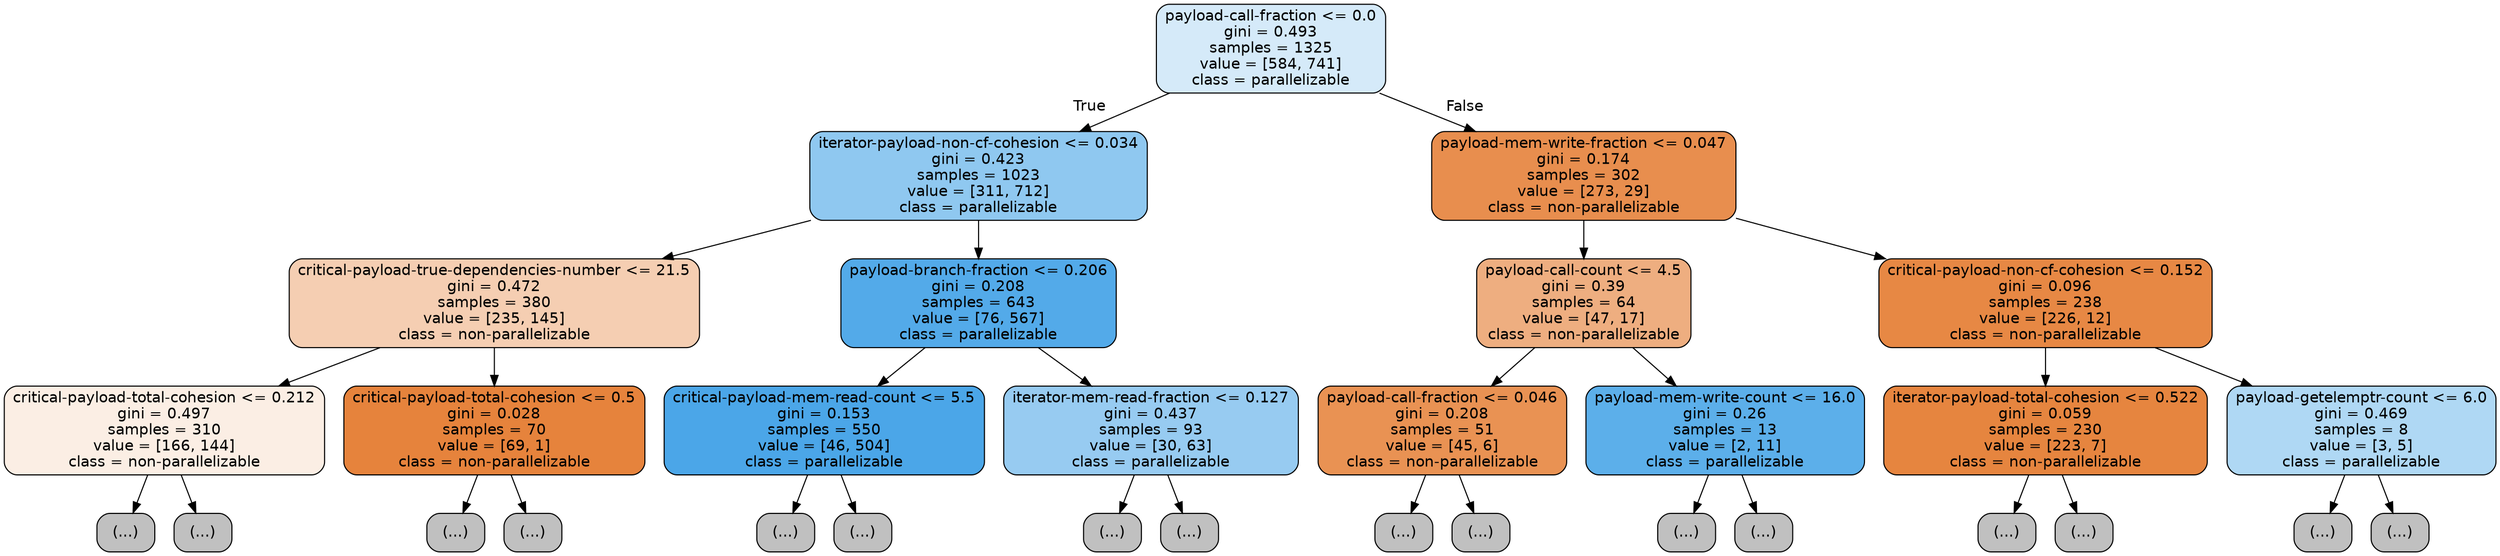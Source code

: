 digraph Tree {
node [shape=box, style="filled, rounded", color="black", fontname=helvetica] ;
edge [fontname=helvetica] ;
0 [label="payload-call-fraction <= 0.0\ngini = 0.493\nsamples = 1325\nvalue = [584, 741]\nclass = parallelizable", fillcolor="#399de536"] ;
1 [label="iterator-payload-non-cf-cohesion <= 0.034\ngini = 0.423\nsamples = 1023\nvalue = [311, 712]\nclass = parallelizable", fillcolor="#399de590"] ;
0 -> 1 [labeldistance=2.5, labelangle=45, headlabel="True"] ;
2 [label="critical-payload-true-dependencies-number <= 21.5\ngini = 0.472\nsamples = 380\nvalue = [235, 145]\nclass = non-parallelizable", fillcolor="#e5813962"] ;
1 -> 2 ;
3 [label="critical-payload-total-cohesion <= 0.212\ngini = 0.497\nsamples = 310\nvalue = [166, 144]\nclass = non-parallelizable", fillcolor="#e5813922"] ;
2 -> 3 ;
4 [label="(...)", fillcolor="#C0C0C0"] ;
3 -> 4 ;
41 [label="(...)", fillcolor="#C0C0C0"] ;
3 -> 41 ;
84 [label="critical-payload-total-cohesion <= 0.5\ngini = 0.028\nsamples = 70\nvalue = [69, 1]\nclass = non-parallelizable", fillcolor="#e58139fb"] ;
2 -> 84 ;
85 [label="(...)", fillcolor="#C0C0C0"] ;
84 -> 85 ;
86 [label="(...)", fillcolor="#C0C0C0"] ;
84 -> 86 ;
89 [label="payload-branch-fraction <= 0.206\ngini = 0.208\nsamples = 643\nvalue = [76, 567]\nclass = parallelizable", fillcolor="#399de5dd"] ;
1 -> 89 ;
90 [label="critical-payload-mem-read-count <= 5.5\ngini = 0.153\nsamples = 550\nvalue = [46, 504]\nclass = parallelizable", fillcolor="#399de5e8"] ;
89 -> 90 ;
91 [label="(...)", fillcolor="#C0C0C0"] ;
90 -> 91 ;
148 [label="(...)", fillcolor="#C0C0C0"] ;
90 -> 148 ;
161 [label="iterator-mem-read-fraction <= 0.127\ngini = 0.437\nsamples = 93\nvalue = [30, 63]\nclass = parallelizable", fillcolor="#399de586"] ;
89 -> 161 ;
162 [label="(...)", fillcolor="#C0C0C0"] ;
161 -> 162 ;
177 [label="(...)", fillcolor="#C0C0C0"] ;
161 -> 177 ;
188 [label="payload-mem-write-fraction <= 0.047\ngini = 0.174\nsamples = 302\nvalue = [273, 29]\nclass = non-parallelizable", fillcolor="#e58139e4"] ;
0 -> 188 [labeldistance=2.5, labelangle=-45, headlabel="False"] ;
189 [label="payload-call-count <= 4.5\ngini = 0.39\nsamples = 64\nvalue = [47, 17]\nclass = non-parallelizable", fillcolor="#e58139a3"] ;
188 -> 189 ;
190 [label="payload-call-fraction <= 0.046\ngini = 0.208\nsamples = 51\nvalue = [45, 6]\nclass = non-parallelizable", fillcolor="#e58139dd"] ;
189 -> 190 ;
191 [label="(...)", fillcolor="#C0C0C0"] ;
190 -> 191 ;
200 [label="(...)", fillcolor="#C0C0C0"] ;
190 -> 200 ;
201 [label="payload-mem-write-count <= 16.0\ngini = 0.26\nsamples = 13\nvalue = [2, 11]\nclass = parallelizable", fillcolor="#399de5d1"] ;
189 -> 201 ;
202 [label="(...)", fillcolor="#C0C0C0"] ;
201 -> 202 ;
203 [label="(...)", fillcolor="#C0C0C0"] ;
201 -> 203 ;
204 [label="critical-payload-non-cf-cohesion <= 0.152\ngini = 0.096\nsamples = 238\nvalue = [226, 12]\nclass = non-parallelizable", fillcolor="#e58139f1"] ;
188 -> 204 ;
205 [label="iterator-payload-total-cohesion <= 0.522\ngini = 0.059\nsamples = 230\nvalue = [223, 7]\nclass = non-parallelizable", fillcolor="#e58139f7"] ;
204 -> 205 ;
206 [label="(...)", fillcolor="#C0C0C0"] ;
205 -> 206 ;
219 [label="(...)", fillcolor="#C0C0C0"] ;
205 -> 219 ;
222 [label="payload-getelemptr-count <= 6.0\ngini = 0.469\nsamples = 8\nvalue = [3, 5]\nclass = parallelizable", fillcolor="#399de566"] ;
204 -> 222 ;
223 [label="(...)", fillcolor="#C0C0C0"] ;
222 -> 223 ;
224 [label="(...)", fillcolor="#C0C0C0"] ;
222 -> 224 ;
}